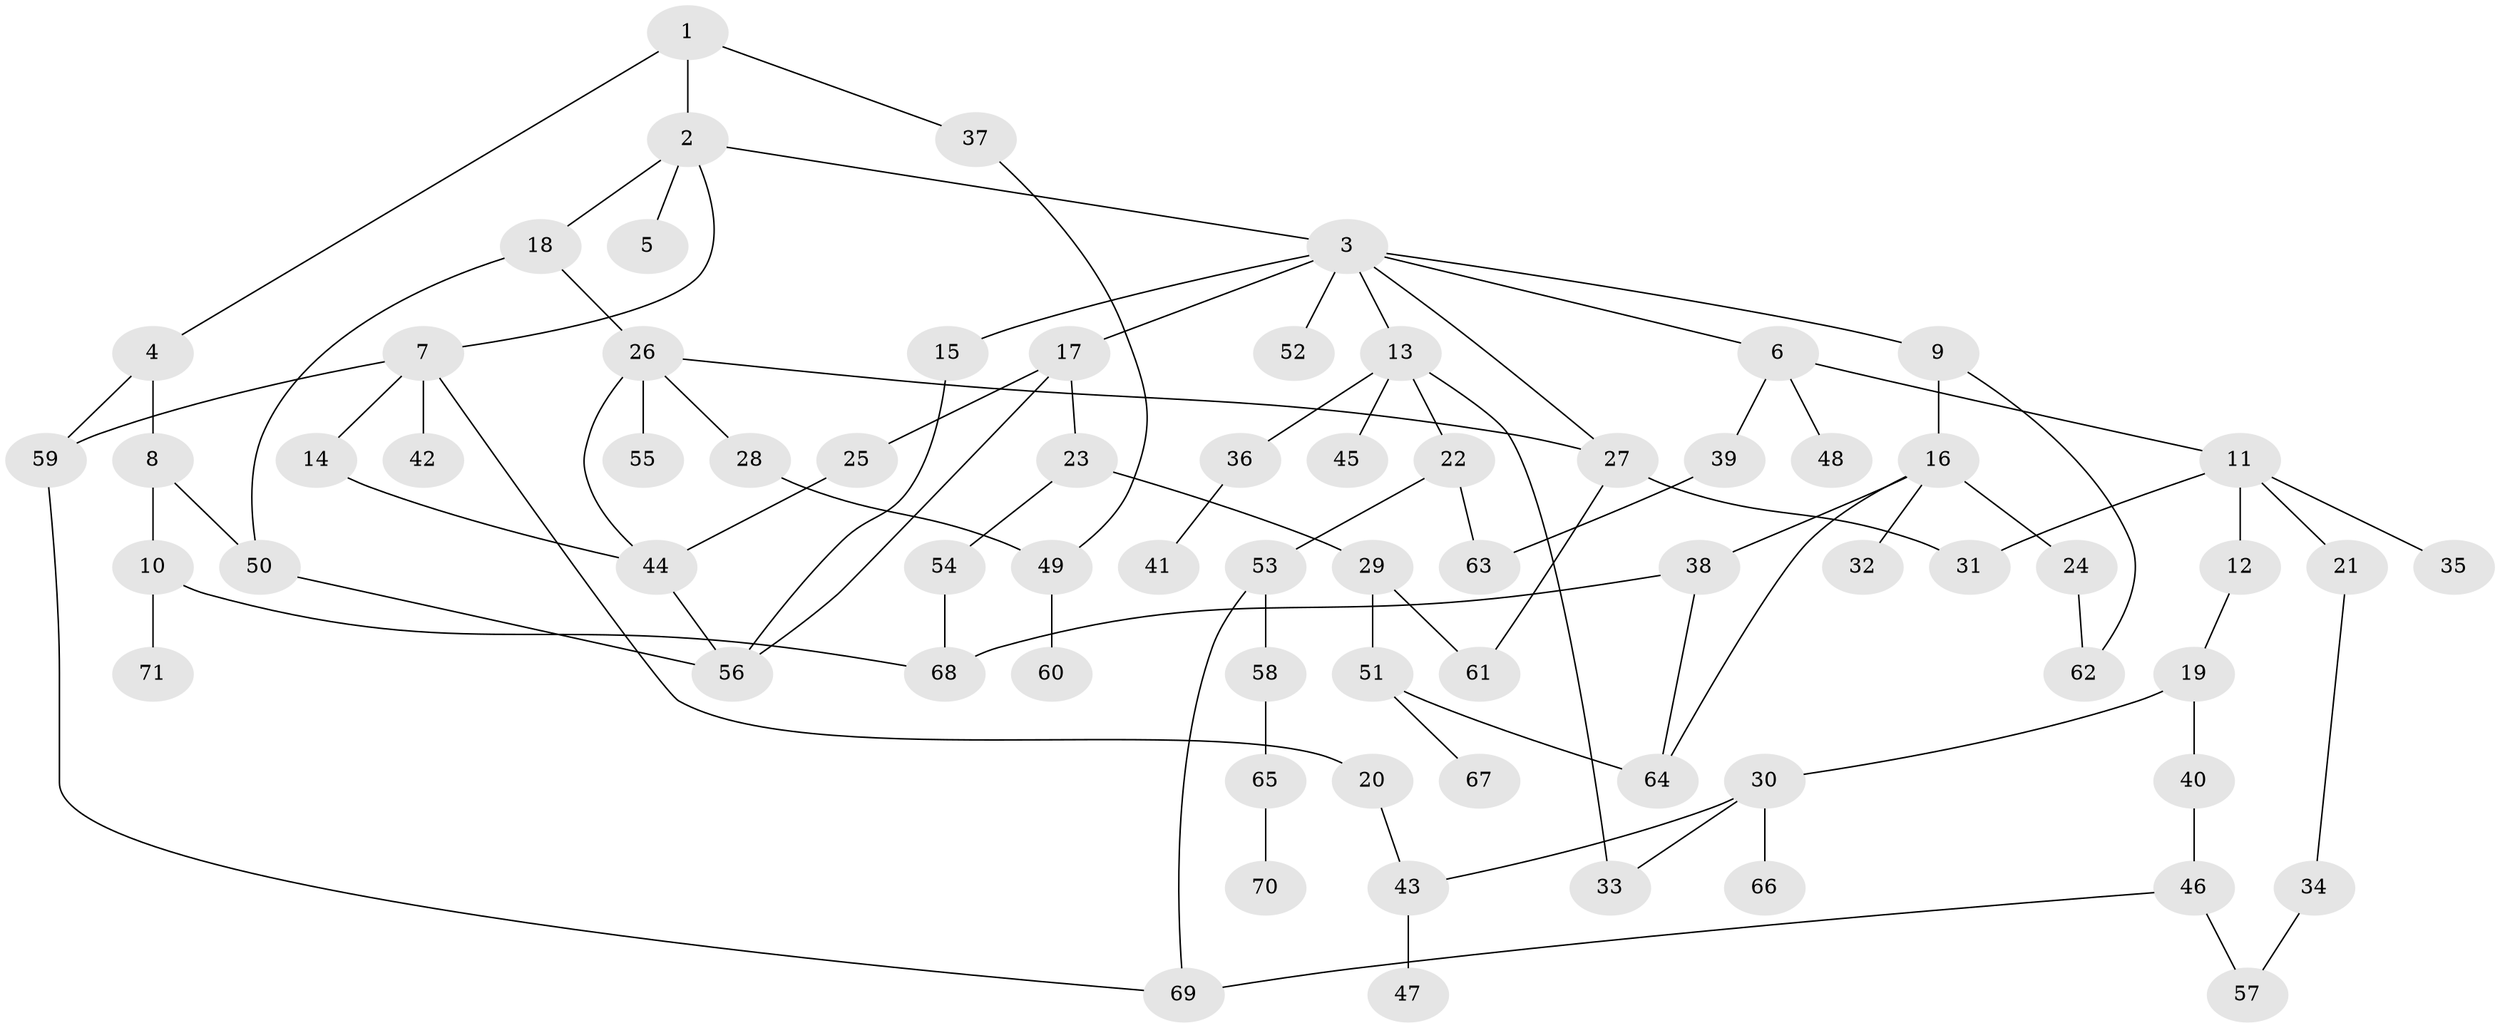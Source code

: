 // Generated by graph-tools (version 1.1) at 2025/10/02/27/25 16:10:52]
// undirected, 71 vertices, 92 edges
graph export_dot {
graph [start="1"]
  node [color=gray90,style=filled];
  1;
  2;
  3;
  4;
  5;
  6;
  7;
  8;
  9;
  10;
  11;
  12;
  13;
  14;
  15;
  16;
  17;
  18;
  19;
  20;
  21;
  22;
  23;
  24;
  25;
  26;
  27;
  28;
  29;
  30;
  31;
  32;
  33;
  34;
  35;
  36;
  37;
  38;
  39;
  40;
  41;
  42;
  43;
  44;
  45;
  46;
  47;
  48;
  49;
  50;
  51;
  52;
  53;
  54;
  55;
  56;
  57;
  58;
  59;
  60;
  61;
  62;
  63;
  64;
  65;
  66;
  67;
  68;
  69;
  70;
  71;
  1 -- 2;
  1 -- 4;
  1 -- 37;
  2 -- 3;
  2 -- 5;
  2 -- 7;
  2 -- 18;
  3 -- 6;
  3 -- 9;
  3 -- 13;
  3 -- 15;
  3 -- 17;
  3 -- 52;
  3 -- 27;
  4 -- 8;
  4 -- 59;
  6 -- 11;
  6 -- 39;
  6 -- 48;
  7 -- 14;
  7 -- 20;
  7 -- 42;
  7 -- 59;
  8 -- 10;
  8 -- 50;
  9 -- 16;
  9 -- 62;
  10 -- 68;
  10 -- 71;
  11 -- 12;
  11 -- 21;
  11 -- 31;
  11 -- 35;
  12 -- 19;
  13 -- 22;
  13 -- 36;
  13 -- 45;
  13 -- 33;
  14 -- 44;
  15 -- 56;
  16 -- 24;
  16 -- 32;
  16 -- 38;
  16 -- 64;
  17 -- 23;
  17 -- 25;
  17 -- 56;
  18 -- 26;
  18 -- 50;
  19 -- 30;
  19 -- 40;
  20 -- 43;
  21 -- 34;
  22 -- 53;
  22 -- 63;
  23 -- 29;
  23 -- 54;
  24 -- 62;
  25 -- 44;
  26 -- 27;
  26 -- 28;
  26 -- 44;
  26 -- 55;
  27 -- 61;
  27 -- 31;
  28 -- 49;
  29 -- 51;
  29 -- 61;
  30 -- 33;
  30 -- 66;
  30 -- 43;
  34 -- 57;
  36 -- 41;
  37 -- 49;
  38 -- 64;
  38 -- 68;
  39 -- 63;
  40 -- 46;
  43 -- 47;
  44 -- 56;
  46 -- 57;
  46 -- 69;
  49 -- 60;
  50 -- 56;
  51 -- 67;
  51 -- 64;
  53 -- 58;
  53 -- 69;
  54 -- 68;
  58 -- 65;
  59 -- 69;
  65 -- 70;
}
